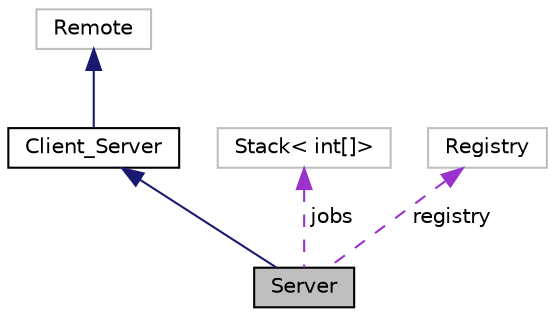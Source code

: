 digraph "Server"
{
  edge [fontname="Helvetica",fontsize="10",labelfontname="Helvetica",labelfontsize="10"];
  node [fontname="Helvetica",fontsize="10",shape=record];
  Node1 [label="Server",height=0.2,width=0.4,color="black", fillcolor="grey75", style="filled", fontcolor="black"];
  Node2 -> Node1 [dir="back",color="midnightblue",fontsize="10",style="solid"];
  Node2 [label="Client_Server",height=0.2,width=0.4,color="black", fillcolor="white", style="filled",URL="$interface_client___server.html",tooltip="Is the interface of the system  public. "];
  Node3 -> Node2 [dir="back",color="midnightblue",fontsize="10",style="solid"];
  Node3 [label="Remote",height=0.2,width=0.4,color="grey75", fillcolor="white", style="filled"];
  Node4 -> Node1 [dir="back",color="darkorchid3",fontsize="10",style="dashed",label=" jobs" ];
  Node4 [label="Stack\< int[]\>",height=0.2,width=0.4,color="grey75", fillcolor="white", style="filled"];
  Node5 -> Node1 [dir="back",color="darkorchid3",fontsize="10",style="dashed",label=" registry" ];
  Node5 [label="Registry",height=0.2,width=0.4,color="grey75", fillcolor="white", style="filled"];
}
